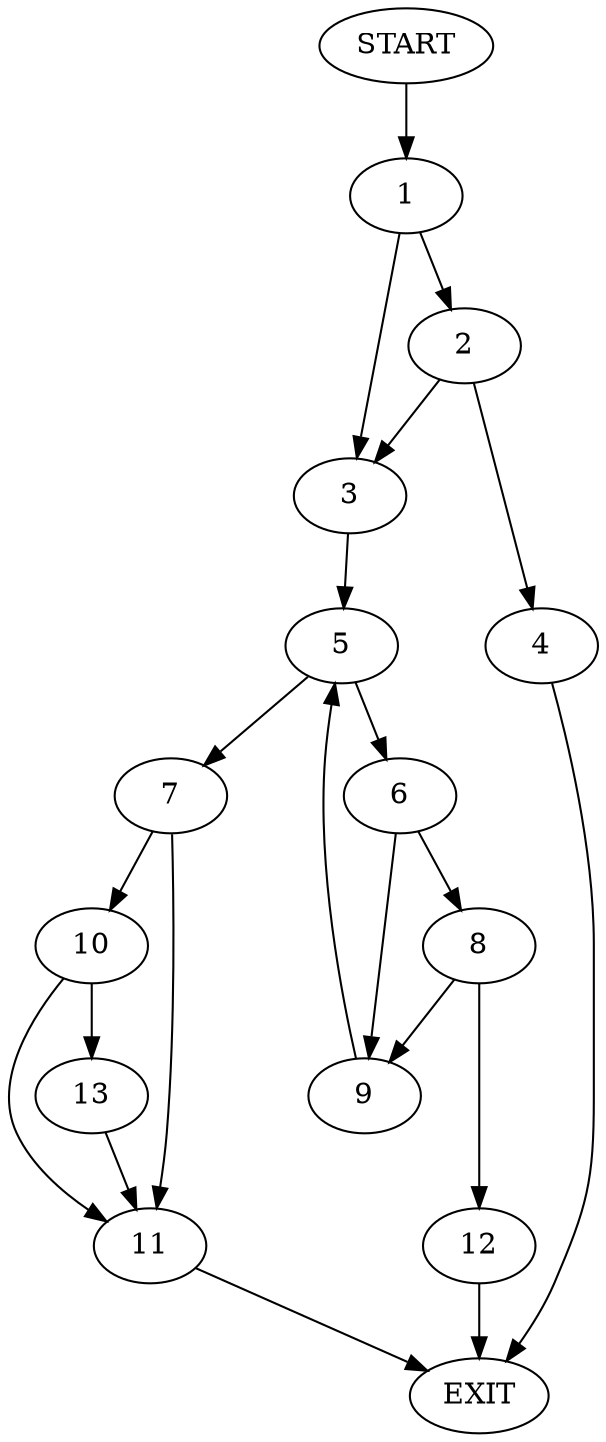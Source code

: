 digraph {
0 [label="START"]
14 [label="EXIT"]
0 -> 1
1 -> 2
1 -> 3
2 -> 4
2 -> 3
3 -> 5
4 -> 14
5 -> 6
5 -> 7
6 -> 8
6 -> 9
7 -> 10
7 -> 11
9 -> 5
8 -> 12
8 -> 9
12 -> 14
10 -> 13
10 -> 11
11 -> 14
13 -> 11
}
